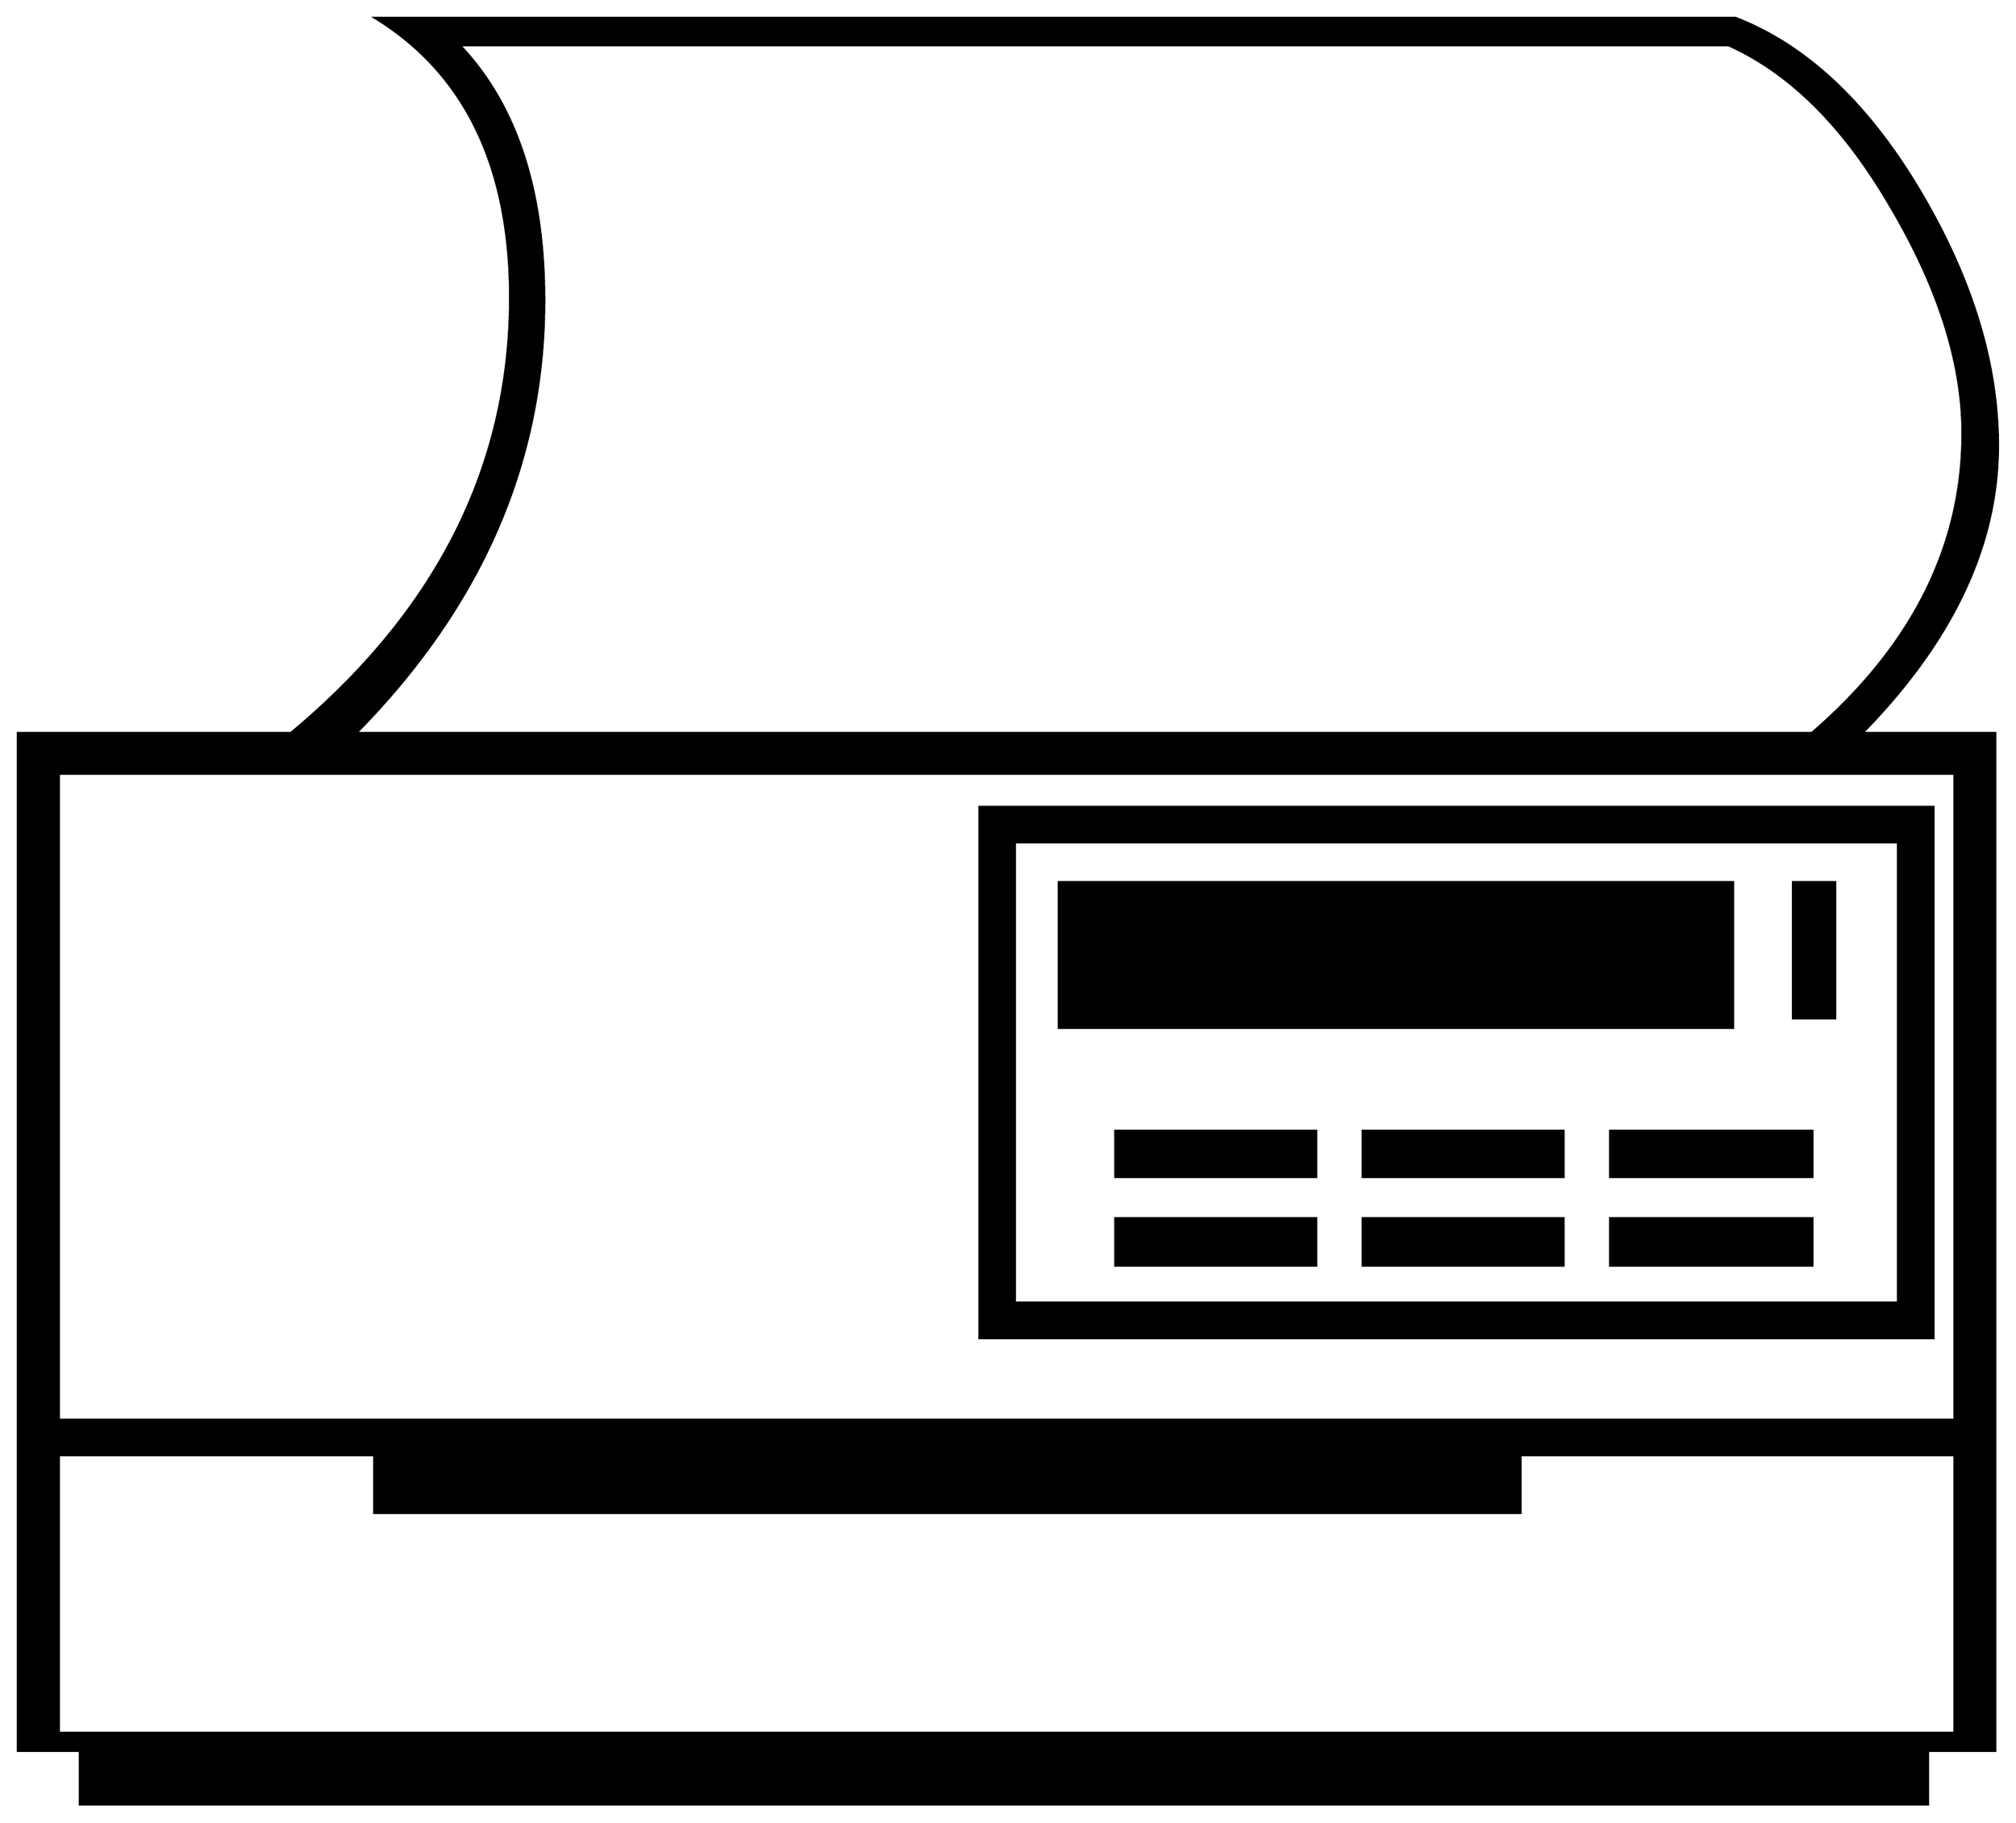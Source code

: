 


\begin{tikzpicture}[y=0.80pt, x=0.80pt, yscale=-1.0, xscale=1.0, inner sep=0pt, outer sep=0pt]
\begin{scope}[shift={(100.0,1788.0)},nonzero rule]
  \path[draw=.,fill=.,line width=1.600pt] (1760.0,-1011.0) ..
    controls (1760.0,-937.0) and (1726.333,-865.667) ..
    (1659.0,-797.0) -- (1758.0,-797.0) -- (1758.0,-40.0) --
    (1708.0,-40.0) -- (1708.0,0.0) -- (334.0,0.0) --
    (334.0,-40.0) -- (288.0,-40.0) -- (288.0,-797.0) --
    (491.0,-797.0) .. controls (599.667,-887.667) and (654.0,-995.667)
    .. (654.0,-1121.0) .. controls (654.0,-1218.333) and
    (620.667,-1287.667) .. (554.0,-1329.0) -- (1565.0,-1329.0) ..
    controls (1618.333,-1308.333) and (1664.667,-1264.333) ..
    (1704.0,-1197.0) .. controls (1741.333,-1133.0) and
    (1760.0,-1071.0) .. (1760.0,-1011.0) --
    cycle(1734.0,-1020.0) .. controls (1734.0,-1072.0) and
    (1716.333,-1128.0) .. (1681.0,-1188.0) .. controls
    (1646.333,-1248.0) and (1606.0,-1288.333) .. (1560.0,-1309.0) --
    (616.0,-1309.0) .. controls (658.0,-1265.0) and
    (679.0,-1201.667) .. (679.0,-1119.0) .. controls
    (679.0,-999.0) and (632.333,-891.667) .. (539.0,-797.0) --
    (1622.0,-797.0) .. controls (1696.667,-861.667) and
    (1734.0,-936.0) .. (1734.0,-1020.0) -- cycle(1728.0,-286.0)
    -- (1728.0,-767.0) -- (318.0,-767.0) -- (318.0,-286.0) --
    (1728.0,-286.0) -- cycle(1728.0,-53.0) -- (1728.0,-260.0) --
    (1405.0,-260.0) -- (1405.0,-217.0) -- (553.0,-217.0) --
    (553.0,-260.0) -- (318.0,-260.0) -- (318.0,-53.0) --
    (1728.0,-53.0) -- cycle(1712.0,-347.0) -- (1003.0,-347.0) --
    (1003.0,-742.0) -- (1712.0,-742.0) -- (1712.0,-347.0) --
    cycle(1686.0,-373.0) -- (1686.0,-716.0) -- (1029.0,-716.0)
    -- (1029.0,-373.0) -- (1686.0,-373.0) --
    cycle(1639.0,-585.0) -- (1608.0,-585.0) -- (1608.0,-686.0)
    -- (1639.0,-686.0) -- (1639.0,-585.0) --
    cycle(1622.0,-467.0) -- (1472.0,-467.0) -- (1472.0,-501.0)
    -- (1622.0,-501.0) -- (1622.0,-467.0) --
    cycle(1622.0,-401.0) -- (1472.0,-401.0) -- (1472.0,-436.0)
    -- (1622.0,-436.0) -- (1622.0,-401.0) --
    cycle(1563.0,-578.0) -- (1062.0,-578.0) -- (1062.0,-686.0)
    -- (1563.0,-686.0) -- (1563.0,-578.0) --
    cycle(1437.0,-467.0) -- (1288.0,-467.0) -- (1288.0,-501.0)
    -- (1437.0,-501.0) -- (1437.0,-467.0) --
    cycle(1437.0,-401.0) -- (1288.0,-401.0) -- (1288.0,-436.0)
    -- (1437.0,-436.0) -- (1437.0,-401.0) --
    cycle(1253.0,-467.0) -- (1104.0,-467.0) -- (1104.0,-501.0)
    -- (1253.0,-501.0) -- (1253.0,-467.0) --
    cycle(1253.0,-401.0) -- (1104.0,-401.0) -- (1104.0,-436.0)
    -- (1253.0,-436.0) -- (1253.0,-401.0) -- cycle;
\end{scope}

\end{tikzpicture}

